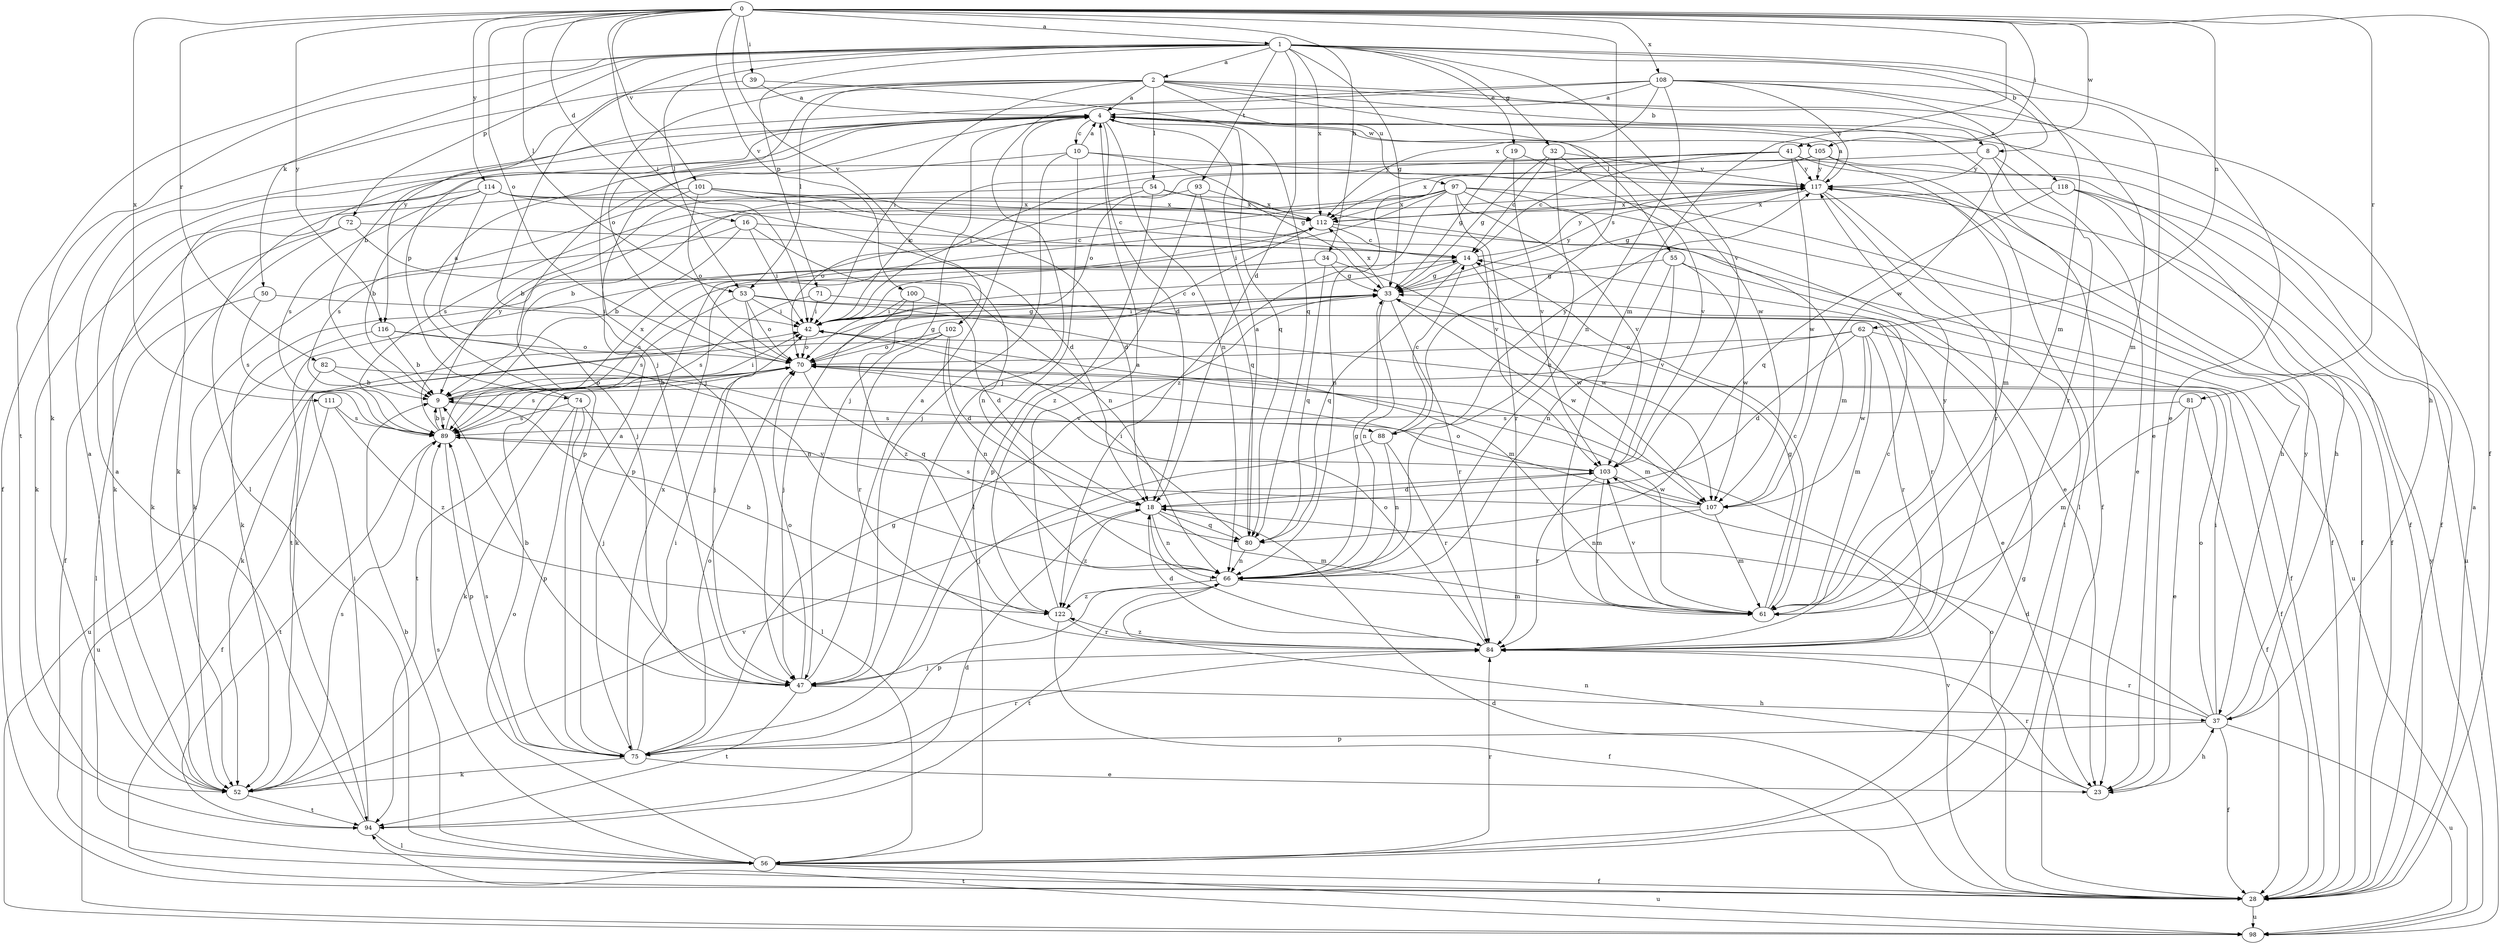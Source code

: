 strict digraph  {
0;
1;
2;
4;
8;
9;
10;
14;
16;
18;
19;
23;
28;
32;
33;
34;
37;
39;
41;
42;
47;
50;
52;
53;
54;
55;
56;
61;
62;
66;
70;
71;
72;
74;
75;
80;
81;
82;
84;
88;
89;
93;
94;
97;
98;
100;
101;
102;
103;
105;
107;
108;
111;
112;
114;
116;
117;
118;
122;
0 -> 1  [label=a];
0 -> 16  [label=d];
0 -> 28  [label=f];
0 -> 34  [label=h];
0 -> 39  [label=i];
0 -> 41  [label=i];
0 -> 42  [label=i];
0 -> 53  [label=l];
0 -> 61  [label=m];
0 -> 62  [label=n];
0 -> 70  [label=o];
0 -> 81  [label=r];
0 -> 82  [label=r];
0 -> 88  [label=s];
0 -> 100  [label=v];
0 -> 101  [label=v];
0 -> 102  [label=v];
0 -> 105  [label=w];
0 -> 108  [label=x];
0 -> 111  [label=x];
0 -> 114  [label=y];
0 -> 116  [label=y];
1 -> 2  [label=a];
1 -> 8  [label=b];
1 -> 18  [label=d];
1 -> 19  [label=e];
1 -> 23  [label=e];
1 -> 32  [label=g];
1 -> 33  [label=g];
1 -> 47  [label=j];
1 -> 50  [label=k];
1 -> 52  [label=k];
1 -> 53  [label=l];
1 -> 61  [label=m];
1 -> 71  [label=p];
1 -> 72  [label=p];
1 -> 93  [label=t];
1 -> 94  [label=t];
1 -> 103  [label=v];
1 -> 112  [label=x];
2 -> 4  [label=a];
2 -> 8  [label=b];
2 -> 37  [label=h];
2 -> 42  [label=i];
2 -> 47  [label=j];
2 -> 53  [label=l];
2 -> 54  [label=l];
2 -> 55  [label=l];
2 -> 70  [label=o];
2 -> 97  [label=u];
2 -> 116  [label=y];
2 -> 118  [label=z];
4 -> 10  [label=c];
4 -> 18  [label=d];
4 -> 28  [label=f];
4 -> 47  [label=j];
4 -> 56  [label=l];
4 -> 66  [label=n];
4 -> 74  [label=p];
4 -> 80  [label=q];
4 -> 105  [label=w];
4 -> 107  [label=w];
8 -> 23  [label=e];
8 -> 42  [label=i];
8 -> 84  [label=r];
8 -> 117  [label=y];
9 -> 42  [label=i];
9 -> 70  [label=o];
9 -> 88  [label=s];
9 -> 89  [label=s];
10 -> 4  [label=a];
10 -> 33  [label=g];
10 -> 47  [label=j];
10 -> 56  [label=l];
10 -> 75  [label=p];
10 -> 117  [label=y];
14 -> 33  [label=g];
14 -> 52  [label=k];
14 -> 80  [label=q];
14 -> 107  [label=w];
14 -> 117  [label=y];
16 -> 9  [label=b];
16 -> 14  [label=c];
16 -> 42  [label=i];
16 -> 52  [label=k];
16 -> 66  [label=n];
18 -> 61  [label=m];
18 -> 66  [label=n];
18 -> 80  [label=q];
18 -> 84  [label=r];
18 -> 122  [label=z];
19 -> 33  [label=g];
19 -> 103  [label=v];
19 -> 117  [label=y];
23 -> 37  [label=h];
23 -> 66  [label=n];
23 -> 84  [label=r];
28 -> 4  [label=a];
28 -> 18  [label=d];
28 -> 70  [label=o];
28 -> 98  [label=u];
28 -> 103  [label=v];
32 -> 14  [label=c];
32 -> 33  [label=g];
32 -> 66  [label=n];
32 -> 103  [label=v];
32 -> 117  [label=y];
33 -> 42  [label=i];
33 -> 52  [label=k];
33 -> 66  [label=n];
33 -> 84  [label=r];
33 -> 107  [label=w];
33 -> 112  [label=x];
33 -> 117  [label=y];
34 -> 33  [label=g];
34 -> 80  [label=q];
34 -> 89  [label=s];
34 -> 94  [label=t];
34 -> 107  [label=w];
37 -> 18  [label=d];
37 -> 28  [label=f];
37 -> 42  [label=i];
37 -> 70  [label=o];
37 -> 75  [label=p];
37 -> 84  [label=r];
37 -> 98  [label=u];
37 -> 117  [label=y];
39 -> 4  [label=a];
39 -> 28  [label=f];
39 -> 80  [label=q];
41 -> 14  [label=c];
41 -> 28  [label=f];
41 -> 42  [label=i];
41 -> 56  [label=l];
41 -> 70  [label=o];
41 -> 107  [label=w];
41 -> 112  [label=x];
41 -> 117  [label=y];
42 -> 14  [label=c];
42 -> 33  [label=g];
42 -> 61  [label=m];
42 -> 70  [label=o];
47 -> 4  [label=a];
47 -> 9  [label=b];
47 -> 37  [label=h];
47 -> 70  [label=o];
47 -> 94  [label=t];
50 -> 42  [label=i];
50 -> 56  [label=l];
50 -> 89  [label=s];
52 -> 4  [label=a];
52 -> 89  [label=s];
52 -> 94  [label=t];
52 -> 103  [label=v];
53 -> 23  [label=e];
53 -> 42  [label=i];
53 -> 47  [label=j];
53 -> 61  [label=m];
53 -> 70  [label=o];
53 -> 89  [label=s];
54 -> 9  [label=b];
54 -> 61  [label=m];
54 -> 70  [label=o];
54 -> 112  [label=x];
54 -> 122  [label=z];
55 -> 28  [label=f];
55 -> 33  [label=g];
55 -> 66  [label=n];
55 -> 103  [label=v];
55 -> 107  [label=w];
56 -> 9  [label=b];
56 -> 28  [label=f];
56 -> 33  [label=g];
56 -> 70  [label=o];
56 -> 84  [label=r];
56 -> 89  [label=s];
56 -> 98  [label=u];
61 -> 14  [label=c];
61 -> 33  [label=g];
61 -> 103  [label=v];
61 -> 117  [label=y];
62 -> 18  [label=d];
62 -> 28  [label=f];
62 -> 61  [label=m];
62 -> 70  [label=o];
62 -> 84  [label=r];
62 -> 94  [label=t];
62 -> 107  [label=w];
66 -> 33  [label=g];
66 -> 61  [label=m];
66 -> 75  [label=p];
66 -> 94  [label=t];
66 -> 122  [label=z];
70 -> 9  [label=b];
70 -> 33  [label=g];
70 -> 80  [label=q];
70 -> 89  [label=s];
71 -> 42  [label=i];
71 -> 84  [label=r];
71 -> 89  [label=s];
72 -> 14  [label=c];
72 -> 28  [label=f];
72 -> 52  [label=k];
72 -> 66  [label=n];
74 -> 4  [label=a];
74 -> 47  [label=j];
74 -> 52  [label=k];
74 -> 56  [label=l];
74 -> 75  [label=p];
74 -> 89  [label=s];
75 -> 4  [label=a];
75 -> 23  [label=e];
75 -> 33  [label=g];
75 -> 42  [label=i];
75 -> 52  [label=k];
75 -> 70  [label=o];
75 -> 84  [label=r];
75 -> 89  [label=s];
75 -> 112  [label=x];
80 -> 4  [label=a];
80 -> 42  [label=i];
80 -> 66  [label=n];
81 -> 23  [label=e];
81 -> 28  [label=f];
81 -> 61  [label=m];
81 -> 89  [label=s];
82 -> 9  [label=b];
82 -> 98  [label=u];
82 -> 103  [label=v];
84 -> 14  [label=c];
84 -> 18  [label=d];
84 -> 47  [label=j];
84 -> 70  [label=o];
84 -> 122  [label=z];
88 -> 14  [label=c];
88 -> 47  [label=j];
88 -> 66  [label=n];
88 -> 84  [label=r];
88 -> 117  [label=y];
89 -> 9  [label=b];
89 -> 75  [label=p];
89 -> 94  [label=t];
89 -> 103  [label=v];
89 -> 112  [label=x];
89 -> 117  [label=y];
93 -> 9  [label=b];
93 -> 75  [label=p];
93 -> 80  [label=q];
93 -> 112  [label=x];
94 -> 4  [label=a];
94 -> 18  [label=d];
94 -> 42  [label=i];
94 -> 56  [label=l];
97 -> 23  [label=e];
97 -> 28  [label=f];
97 -> 37  [label=h];
97 -> 42  [label=i];
97 -> 66  [label=n];
97 -> 75  [label=p];
97 -> 84  [label=r];
97 -> 89  [label=s];
97 -> 103  [label=v];
97 -> 112  [label=x];
98 -> 94  [label=t];
98 -> 117  [label=y];
100 -> 18  [label=d];
100 -> 42  [label=i];
100 -> 47  [label=j];
100 -> 122  [label=z];
101 -> 14  [label=c];
101 -> 18  [label=d];
101 -> 52  [label=k];
101 -> 70  [label=o];
101 -> 89  [label=s];
101 -> 112  [label=x];
102 -> 18  [label=d];
102 -> 52  [label=k];
102 -> 66  [label=n];
102 -> 70  [label=o];
102 -> 84  [label=r];
103 -> 18  [label=d];
103 -> 61  [label=m];
103 -> 84  [label=r];
103 -> 107  [label=w];
105 -> 28  [label=f];
105 -> 52  [label=k];
105 -> 61  [label=m];
105 -> 117  [label=y];
105 -> 122  [label=z];
107 -> 61  [label=m];
107 -> 66  [label=n];
107 -> 70  [label=o];
107 -> 89  [label=s];
108 -> 4  [label=a];
108 -> 9  [label=b];
108 -> 23  [label=e];
108 -> 47  [label=j];
108 -> 61  [label=m];
108 -> 66  [label=n];
108 -> 107  [label=w];
108 -> 112  [label=x];
108 -> 117  [label=y];
111 -> 28  [label=f];
111 -> 89  [label=s];
111 -> 122  [label=z];
112 -> 14  [label=c];
112 -> 70  [label=o];
112 -> 98  [label=u];
114 -> 9  [label=b];
114 -> 18  [label=d];
114 -> 47  [label=j];
114 -> 52  [label=k];
114 -> 89  [label=s];
114 -> 103  [label=v];
114 -> 112  [label=x];
116 -> 9  [label=b];
116 -> 66  [label=n];
116 -> 70  [label=o];
116 -> 98  [label=u];
117 -> 4  [label=a];
117 -> 28  [label=f];
117 -> 33  [label=g];
117 -> 56  [label=l];
117 -> 84  [label=r];
117 -> 112  [label=x];
118 -> 28  [label=f];
118 -> 37  [label=h];
118 -> 80  [label=q];
118 -> 98  [label=u];
118 -> 112  [label=x];
122 -> 4  [label=a];
122 -> 9  [label=b];
122 -> 28  [label=f];
122 -> 84  [label=r];
}
